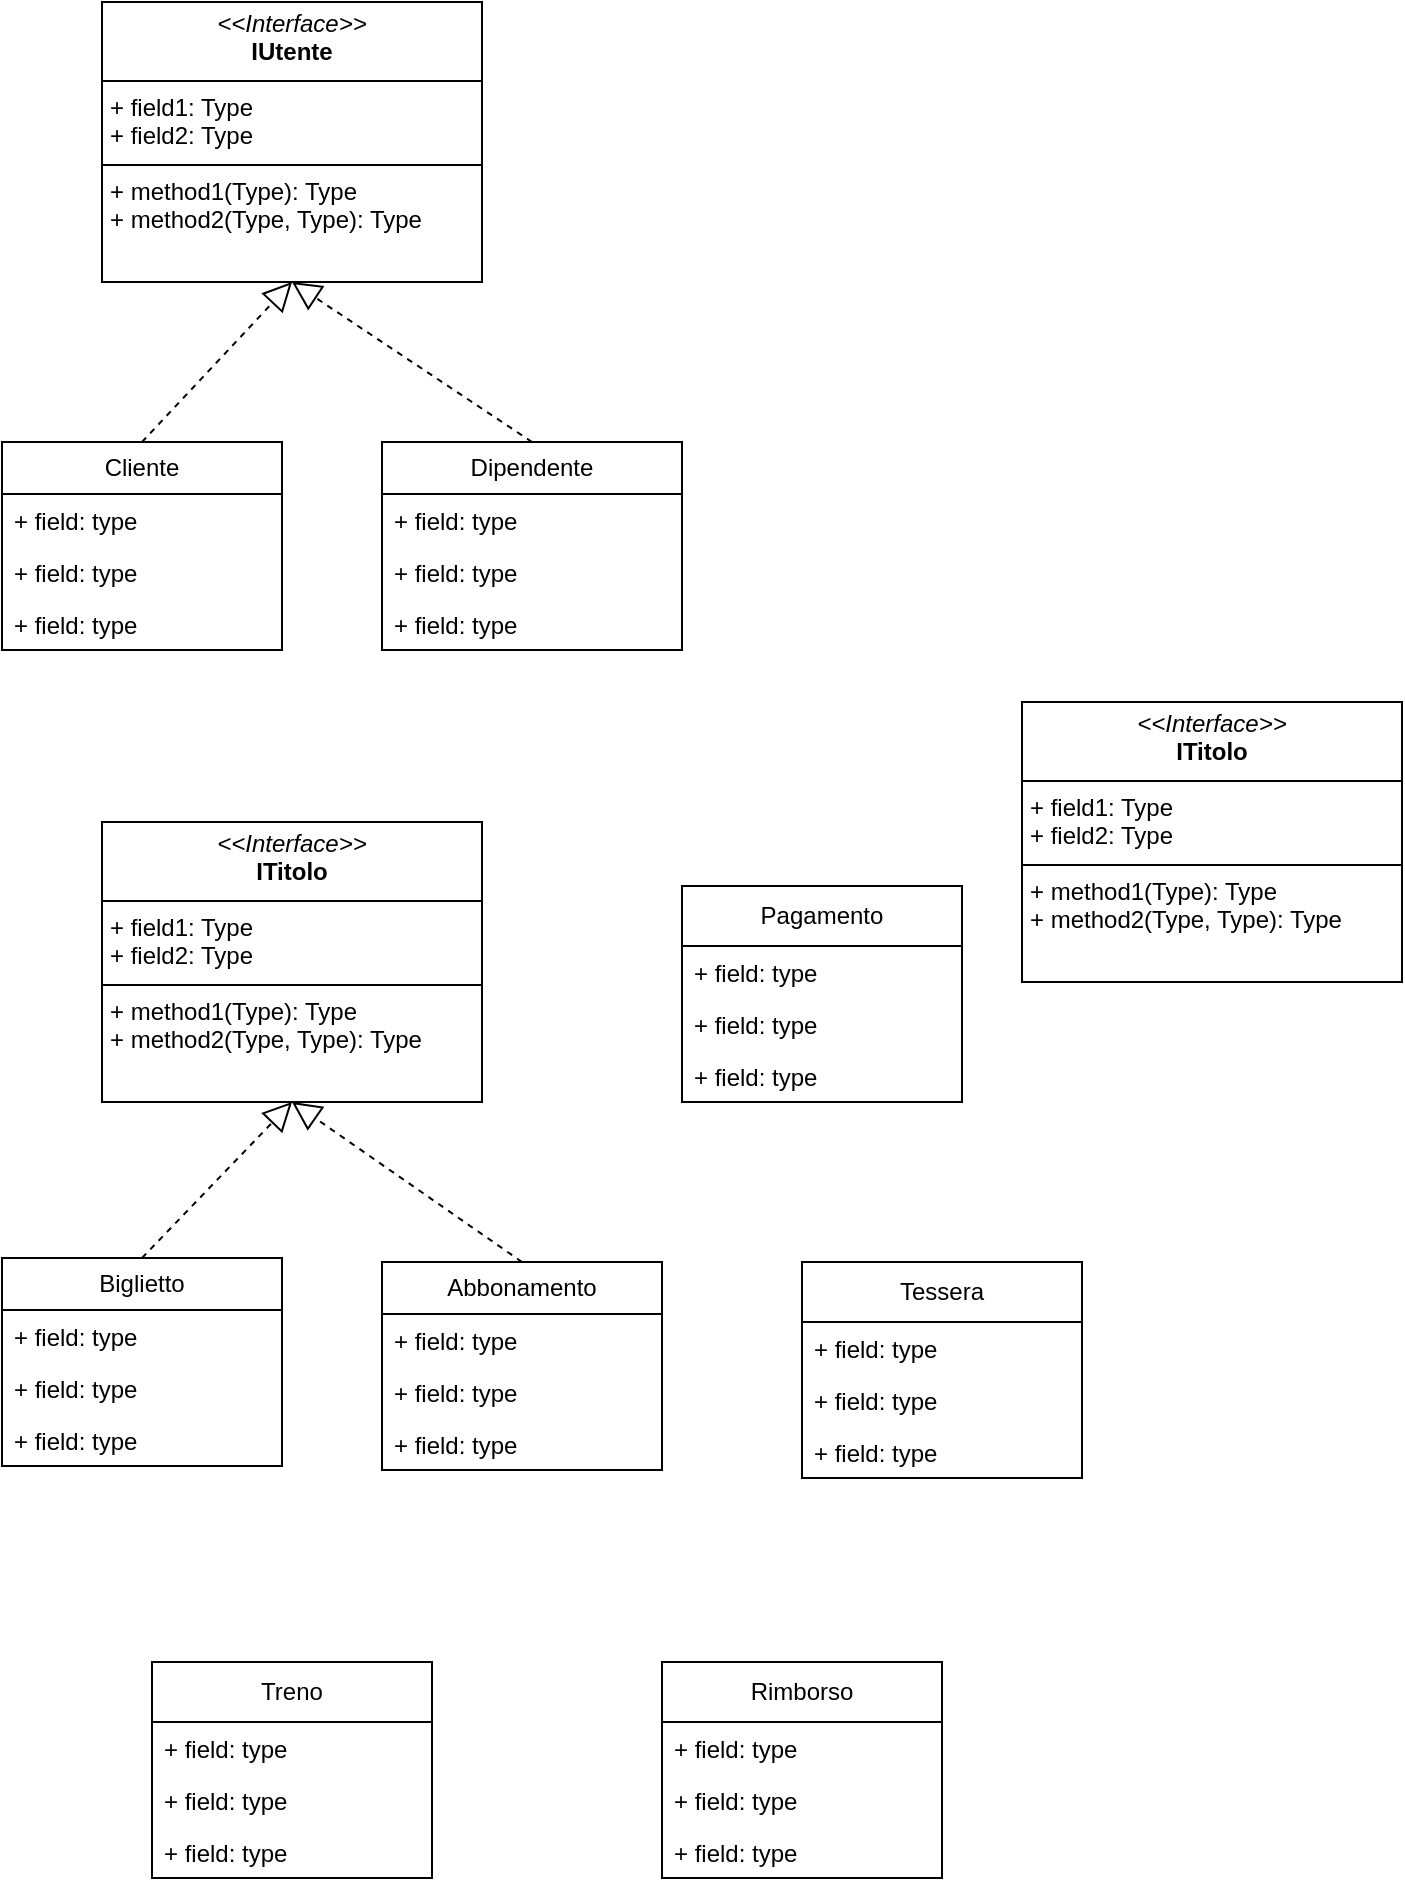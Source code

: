 <mxfile version="26.0.11">
  <diagram name="Pagina-1" id="EaxgUiLE4IJ5SzCXhO8B">
    <mxGraphModel grid="1" page="1" gridSize="10" guides="1" tooltips="1" connect="1" arrows="1" fold="1" pageScale="1" pageWidth="827" pageHeight="1169" math="0" shadow="0">
      <root>
        <mxCell id="0" />
        <mxCell id="1" parent="0" />
        <mxCell id="TGFq0x6IpUhYrg8M3omt-1" value="Cliente" style="swimlane;fontStyle=0;childLayout=stackLayout;horizontal=1;startSize=26;fillColor=none;horizontalStack=0;resizeParent=1;resizeParentMax=0;resizeLast=0;collapsible=1;marginBottom=0;whiteSpace=wrap;html=1;" vertex="1" parent="1">
          <mxGeometry x="50" y="270" width="140" height="104" as="geometry" />
        </mxCell>
        <mxCell id="TGFq0x6IpUhYrg8M3omt-2" value="+ field: type" style="text;strokeColor=none;fillColor=none;align=left;verticalAlign=top;spacingLeft=4;spacingRight=4;overflow=hidden;rotatable=0;points=[[0,0.5],[1,0.5]];portConstraint=eastwest;whiteSpace=wrap;html=1;" vertex="1" parent="TGFq0x6IpUhYrg8M3omt-1">
          <mxGeometry y="26" width="140" height="26" as="geometry" />
        </mxCell>
        <mxCell id="TGFq0x6IpUhYrg8M3omt-3" value="+ field: type" style="text;strokeColor=none;fillColor=none;align=left;verticalAlign=top;spacingLeft=4;spacingRight=4;overflow=hidden;rotatable=0;points=[[0,0.5],[1,0.5]];portConstraint=eastwest;whiteSpace=wrap;html=1;" vertex="1" parent="TGFq0x6IpUhYrg8M3omt-1">
          <mxGeometry y="52" width="140" height="26" as="geometry" />
        </mxCell>
        <mxCell id="TGFq0x6IpUhYrg8M3omt-4" value="+ field: type" style="text;strokeColor=none;fillColor=none;align=left;verticalAlign=top;spacingLeft=4;spacingRight=4;overflow=hidden;rotatable=0;points=[[0,0.5],[1,0.5]];portConstraint=eastwest;whiteSpace=wrap;html=1;" vertex="1" parent="TGFq0x6IpUhYrg8M3omt-1">
          <mxGeometry y="78" width="140" height="26" as="geometry" />
        </mxCell>
        <mxCell id="TGFq0x6IpUhYrg8M3omt-5" value="Dipendente" style="swimlane;fontStyle=0;childLayout=stackLayout;horizontal=1;startSize=26;fillColor=none;horizontalStack=0;resizeParent=1;resizeParentMax=0;resizeLast=0;collapsible=1;marginBottom=0;whiteSpace=wrap;html=1;" vertex="1" parent="1">
          <mxGeometry x="240" y="270" width="150" height="104" as="geometry" />
        </mxCell>
        <mxCell id="TGFq0x6IpUhYrg8M3omt-6" value="+ field: type" style="text;strokeColor=none;fillColor=none;align=left;verticalAlign=top;spacingLeft=4;spacingRight=4;overflow=hidden;rotatable=0;points=[[0,0.5],[1,0.5]];portConstraint=eastwest;whiteSpace=wrap;html=1;" vertex="1" parent="TGFq0x6IpUhYrg8M3omt-5">
          <mxGeometry y="26" width="150" height="26" as="geometry" />
        </mxCell>
        <mxCell id="TGFq0x6IpUhYrg8M3omt-7" value="+ field: type" style="text;strokeColor=none;fillColor=none;align=left;verticalAlign=top;spacingLeft=4;spacingRight=4;overflow=hidden;rotatable=0;points=[[0,0.5],[1,0.5]];portConstraint=eastwest;whiteSpace=wrap;html=1;" vertex="1" parent="TGFq0x6IpUhYrg8M3omt-5">
          <mxGeometry y="52" width="150" height="26" as="geometry" />
        </mxCell>
        <mxCell id="TGFq0x6IpUhYrg8M3omt-8" value="+ field: type" style="text;strokeColor=none;fillColor=none;align=left;verticalAlign=top;spacingLeft=4;spacingRight=4;overflow=hidden;rotatable=0;points=[[0,0.5],[1,0.5]];portConstraint=eastwest;whiteSpace=wrap;html=1;" vertex="1" parent="TGFq0x6IpUhYrg8M3omt-5">
          <mxGeometry y="78" width="150" height="26" as="geometry" />
        </mxCell>
        <mxCell id="OdSbroLDjK8SDo7c2gSr-1" value="&lt;p style=&quot;margin:0px;margin-top:4px;text-align:center;&quot;&gt;&lt;i&gt;&amp;lt;&amp;lt;Interface&amp;gt;&amp;gt;&lt;/i&gt;&lt;br&gt;&lt;b&gt;IUtente&lt;/b&gt;&lt;/p&gt;&lt;hr size=&quot;1&quot; style=&quot;border-style:solid;&quot;&gt;&lt;p style=&quot;margin:0px;margin-left:4px;&quot;&gt;+ field1: Type&lt;br&gt;+ field2: Type&lt;/p&gt;&lt;hr size=&quot;1&quot; style=&quot;border-style:solid;&quot;&gt;&lt;p style=&quot;margin:0px;margin-left:4px;&quot;&gt;+ method1(Type): Type&lt;br&gt;+ method2(Type, Type): Type&lt;/p&gt;" style="verticalAlign=top;align=left;overflow=fill;html=1;whiteSpace=wrap;" vertex="1" parent="1">
          <mxGeometry x="100" y="50" width="190" height="140" as="geometry" />
        </mxCell>
        <mxCell id="OdSbroLDjK8SDo7c2gSr-3" value="" style="endArrow=block;dashed=1;endFill=0;endSize=12;html=1;rounded=0;entryX=0.5;entryY=1;entryDx=0;entryDy=0;exitX=0.5;exitY=0;exitDx=0;exitDy=0;" edge="1" parent="1" source="TGFq0x6IpUhYrg8M3omt-1" target="OdSbroLDjK8SDo7c2gSr-1">
          <mxGeometry width="160" relative="1" as="geometry">
            <mxPoint x="330" y="400" as="sourcePoint" />
            <mxPoint x="490" y="400" as="targetPoint" />
          </mxGeometry>
        </mxCell>
        <mxCell id="OdSbroLDjK8SDo7c2gSr-4" value="&lt;p style=&quot;margin:0px;margin-top:4px;text-align:center;&quot;&gt;&lt;i&gt;&amp;lt;&amp;lt;Interface&amp;gt;&amp;gt;&lt;/i&gt;&lt;br&gt;&lt;b&gt;ITitolo&lt;/b&gt;&lt;/p&gt;&lt;hr size=&quot;1&quot; style=&quot;border-style:solid;&quot;&gt;&lt;p style=&quot;margin:0px;margin-left:4px;&quot;&gt;+ field1: Type&lt;br&gt;+ field2: Type&lt;/p&gt;&lt;hr size=&quot;1&quot; style=&quot;border-style:solid;&quot;&gt;&lt;p style=&quot;margin:0px;margin-left:4px;&quot;&gt;+ method1(Type): Type&lt;br&gt;+ method2(Type, Type): Type&lt;/p&gt;" style="verticalAlign=top;align=left;overflow=fill;html=1;whiteSpace=wrap;" vertex="1" parent="1">
          <mxGeometry x="100" y="460" width="190" height="140" as="geometry" />
        </mxCell>
        <mxCell id="OdSbroLDjK8SDo7c2gSr-5" value="" style="endArrow=block;dashed=1;endFill=0;endSize=12;html=1;rounded=0;entryX=0.5;entryY=1;entryDx=0;entryDy=0;exitX=0.5;exitY=0;exitDx=0;exitDy=0;" edge="1" parent="1" source="TGFq0x6IpUhYrg8M3omt-5" target="OdSbroLDjK8SDo7c2gSr-1">
          <mxGeometry width="160" relative="1" as="geometry">
            <mxPoint x="330" y="400" as="sourcePoint" />
            <mxPoint x="490" y="400" as="targetPoint" />
          </mxGeometry>
        </mxCell>
        <mxCell id="OdSbroLDjK8SDo7c2gSr-6" value="Biglietto" style="swimlane;fontStyle=0;childLayout=stackLayout;horizontal=1;startSize=26;fillColor=none;horizontalStack=0;resizeParent=1;resizeParentMax=0;resizeLast=0;collapsible=1;marginBottom=0;whiteSpace=wrap;html=1;" vertex="1" parent="1">
          <mxGeometry x="50" y="678" width="140" height="104" as="geometry" />
        </mxCell>
        <mxCell id="OdSbroLDjK8SDo7c2gSr-7" value="+ field: type" style="text;strokeColor=none;fillColor=none;align=left;verticalAlign=top;spacingLeft=4;spacingRight=4;overflow=hidden;rotatable=0;points=[[0,0.5],[1,0.5]];portConstraint=eastwest;whiteSpace=wrap;html=1;" vertex="1" parent="OdSbroLDjK8SDo7c2gSr-6">
          <mxGeometry y="26" width="140" height="26" as="geometry" />
        </mxCell>
        <mxCell id="OdSbroLDjK8SDo7c2gSr-8" value="+ field: type" style="text;strokeColor=none;fillColor=none;align=left;verticalAlign=top;spacingLeft=4;spacingRight=4;overflow=hidden;rotatable=0;points=[[0,0.5],[1,0.5]];portConstraint=eastwest;whiteSpace=wrap;html=1;" vertex="1" parent="OdSbroLDjK8SDo7c2gSr-6">
          <mxGeometry y="52" width="140" height="26" as="geometry" />
        </mxCell>
        <mxCell id="OdSbroLDjK8SDo7c2gSr-9" value="+ field: type" style="text;strokeColor=none;fillColor=none;align=left;verticalAlign=top;spacingLeft=4;spacingRight=4;overflow=hidden;rotatable=0;points=[[0,0.5],[1,0.5]];portConstraint=eastwest;whiteSpace=wrap;html=1;" vertex="1" parent="OdSbroLDjK8SDo7c2gSr-6">
          <mxGeometry y="78" width="140" height="26" as="geometry" />
        </mxCell>
        <mxCell id="OdSbroLDjK8SDo7c2gSr-10" value="Abbonamento" style="swimlane;fontStyle=0;childLayout=stackLayout;horizontal=1;startSize=26;fillColor=none;horizontalStack=0;resizeParent=1;resizeParentMax=0;resizeLast=0;collapsible=1;marginBottom=0;whiteSpace=wrap;html=1;" vertex="1" parent="1">
          <mxGeometry x="240" y="680" width="140" height="104" as="geometry" />
        </mxCell>
        <mxCell id="OdSbroLDjK8SDo7c2gSr-11" value="+ field: type" style="text;strokeColor=none;fillColor=none;align=left;verticalAlign=top;spacingLeft=4;spacingRight=4;overflow=hidden;rotatable=0;points=[[0,0.5],[1,0.5]];portConstraint=eastwest;whiteSpace=wrap;html=1;" vertex="1" parent="OdSbroLDjK8SDo7c2gSr-10">
          <mxGeometry y="26" width="140" height="26" as="geometry" />
        </mxCell>
        <mxCell id="OdSbroLDjK8SDo7c2gSr-12" value="+ field: type" style="text;strokeColor=none;fillColor=none;align=left;verticalAlign=top;spacingLeft=4;spacingRight=4;overflow=hidden;rotatable=0;points=[[0,0.5],[1,0.5]];portConstraint=eastwest;whiteSpace=wrap;html=1;" vertex="1" parent="OdSbroLDjK8SDo7c2gSr-10">
          <mxGeometry y="52" width="140" height="26" as="geometry" />
        </mxCell>
        <mxCell id="OdSbroLDjK8SDo7c2gSr-13" value="+ field: type" style="text;strokeColor=none;fillColor=none;align=left;verticalAlign=top;spacingLeft=4;spacingRight=4;overflow=hidden;rotatable=0;points=[[0,0.5],[1,0.5]];portConstraint=eastwest;whiteSpace=wrap;html=1;" vertex="1" parent="OdSbroLDjK8SDo7c2gSr-10">
          <mxGeometry y="78" width="140" height="26" as="geometry" />
        </mxCell>
        <mxCell id="OdSbroLDjK8SDo7c2gSr-14" value="" style="endArrow=block;dashed=1;endFill=0;endSize=12;html=1;rounded=0;exitX=0.5;exitY=0;exitDx=0;exitDy=0;entryX=0.5;entryY=1;entryDx=0;entryDy=0;" edge="1" parent="1" source="OdSbroLDjK8SDo7c2gSr-6" target="OdSbroLDjK8SDo7c2gSr-4">
          <mxGeometry width="160" relative="1" as="geometry">
            <mxPoint x="330" y="500" as="sourcePoint" />
            <mxPoint x="120" y="650" as="targetPoint" />
          </mxGeometry>
        </mxCell>
        <mxCell id="OdSbroLDjK8SDo7c2gSr-15" value="" style="endArrow=block;dashed=1;endFill=0;endSize=12;html=1;rounded=0;entryX=0.5;entryY=1;entryDx=0;entryDy=0;exitX=0.5;exitY=0;exitDx=0;exitDy=0;" edge="1" parent="1" source="OdSbroLDjK8SDo7c2gSr-10" target="OdSbroLDjK8SDo7c2gSr-4">
          <mxGeometry width="160" relative="1" as="geometry">
            <mxPoint x="530" y="640" as="sourcePoint" />
            <mxPoint x="675" y="560" as="targetPoint" />
          </mxGeometry>
        </mxCell>
        <mxCell id="OdSbroLDjK8SDo7c2gSr-16" value="Treno" style="swimlane;fontStyle=0;childLayout=stackLayout;horizontal=1;startSize=30;fillColor=none;horizontalStack=0;resizeParent=1;resizeParentMax=0;resizeLast=0;collapsible=1;marginBottom=0;whiteSpace=wrap;html=1;" vertex="1" parent="1">
          <mxGeometry x="125" y="880" width="140" height="108" as="geometry" />
        </mxCell>
        <mxCell id="OdSbroLDjK8SDo7c2gSr-17" value="+ field: type" style="text;strokeColor=none;fillColor=none;align=left;verticalAlign=top;spacingLeft=4;spacingRight=4;overflow=hidden;rotatable=0;points=[[0,0.5],[1,0.5]];portConstraint=eastwest;whiteSpace=wrap;html=1;" vertex="1" parent="OdSbroLDjK8SDo7c2gSr-16">
          <mxGeometry y="30" width="140" height="26" as="geometry" />
        </mxCell>
        <mxCell id="OdSbroLDjK8SDo7c2gSr-18" value="+ field: type" style="text;strokeColor=none;fillColor=none;align=left;verticalAlign=top;spacingLeft=4;spacingRight=4;overflow=hidden;rotatable=0;points=[[0,0.5],[1,0.5]];portConstraint=eastwest;whiteSpace=wrap;html=1;" vertex="1" parent="OdSbroLDjK8SDo7c2gSr-16">
          <mxGeometry y="56" width="140" height="26" as="geometry" />
        </mxCell>
        <mxCell id="OdSbroLDjK8SDo7c2gSr-19" value="+ field: type" style="text;strokeColor=none;fillColor=none;align=left;verticalAlign=top;spacingLeft=4;spacingRight=4;overflow=hidden;rotatable=0;points=[[0,0.5],[1,0.5]];portConstraint=eastwest;whiteSpace=wrap;html=1;" vertex="1" parent="OdSbroLDjK8SDo7c2gSr-16">
          <mxGeometry y="82" width="140" height="26" as="geometry" />
        </mxCell>
        <mxCell id="OdSbroLDjK8SDo7c2gSr-20" value="Pagamento" style="swimlane;fontStyle=0;childLayout=stackLayout;horizontal=1;startSize=30;fillColor=none;horizontalStack=0;resizeParent=1;resizeParentMax=0;resizeLast=0;collapsible=1;marginBottom=0;whiteSpace=wrap;html=1;" vertex="1" parent="1">
          <mxGeometry x="390" y="492" width="140" height="108" as="geometry" />
        </mxCell>
        <mxCell id="OdSbroLDjK8SDo7c2gSr-21" value="+ field: type" style="text;strokeColor=none;fillColor=none;align=left;verticalAlign=top;spacingLeft=4;spacingRight=4;overflow=hidden;rotatable=0;points=[[0,0.5],[1,0.5]];portConstraint=eastwest;whiteSpace=wrap;html=1;" vertex="1" parent="OdSbroLDjK8SDo7c2gSr-20">
          <mxGeometry y="30" width="140" height="26" as="geometry" />
        </mxCell>
        <mxCell id="OdSbroLDjK8SDo7c2gSr-22" value="+ field: type" style="text;strokeColor=none;fillColor=none;align=left;verticalAlign=top;spacingLeft=4;spacingRight=4;overflow=hidden;rotatable=0;points=[[0,0.5],[1,0.5]];portConstraint=eastwest;whiteSpace=wrap;html=1;" vertex="1" parent="OdSbroLDjK8SDo7c2gSr-20">
          <mxGeometry y="56" width="140" height="26" as="geometry" />
        </mxCell>
        <mxCell id="OdSbroLDjK8SDo7c2gSr-23" value="+ field: type" style="text;strokeColor=none;fillColor=none;align=left;verticalAlign=top;spacingLeft=4;spacingRight=4;overflow=hidden;rotatable=0;points=[[0,0.5],[1,0.5]];portConstraint=eastwest;whiteSpace=wrap;html=1;" vertex="1" parent="OdSbroLDjK8SDo7c2gSr-20">
          <mxGeometry y="82" width="140" height="26" as="geometry" />
        </mxCell>
        <mxCell id="OdSbroLDjK8SDo7c2gSr-24" value="Tessera" style="swimlane;fontStyle=0;childLayout=stackLayout;horizontal=1;startSize=30;fillColor=none;horizontalStack=0;resizeParent=1;resizeParentMax=0;resizeLast=0;collapsible=1;marginBottom=0;whiteSpace=wrap;html=1;" vertex="1" parent="1">
          <mxGeometry x="450" y="680" width="140" height="108" as="geometry" />
        </mxCell>
        <mxCell id="OdSbroLDjK8SDo7c2gSr-25" value="+ field: type" style="text;strokeColor=none;fillColor=none;align=left;verticalAlign=top;spacingLeft=4;spacingRight=4;overflow=hidden;rotatable=0;points=[[0,0.5],[1,0.5]];portConstraint=eastwest;whiteSpace=wrap;html=1;" vertex="1" parent="OdSbroLDjK8SDo7c2gSr-24">
          <mxGeometry y="30" width="140" height="26" as="geometry" />
        </mxCell>
        <mxCell id="OdSbroLDjK8SDo7c2gSr-26" value="+ field: type" style="text;strokeColor=none;fillColor=none;align=left;verticalAlign=top;spacingLeft=4;spacingRight=4;overflow=hidden;rotatable=0;points=[[0,0.5],[1,0.5]];portConstraint=eastwest;whiteSpace=wrap;html=1;" vertex="1" parent="OdSbroLDjK8SDo7c2gSr-24">
          <mxGeometry y="56" width="140" height="26" as="geometry" />
        </mxCell>
        <mxCell id="OdSbroLDjK8SDo7c2gSr-27" value="+ field: type" style="text;strokeColor=none;fillColor=none;align=left;verticalAlign=top;spacingLeft=4;spacingRight=4;overflow=hidden;rotatable=0;points=[[0,0.5],[1,0.5]];portConstraint=eastwest;whiteSpace=wrap;html=1;" vertex="1" parent="OdSbroLDjK8SDo7c2gSr-24">
          <mxGeometry y="82" width="140" height="26" as="geometry" />
        </mxCell>
        <mxCell id="OdSbroLDjK8SDo7c2gSr-28" value="Rimborso" style="swimlane;fontStyle=0;childLayout=stackLayout;horizontal=1;startSize=30;fillColor=none;horizontalStack=0;resizeParent=1;resizeParentMax=0;resizeLast=0;collapsible=1;marginBottom=0;whiteSpace=wrap;html=1;" vertex="1" parent="1">
          <mxGeometry x="380" y="880" width="140" height="108" as="geometry" />
        </mxCell>
        <mxCell id="OdSbroLDjK8SDo7c2gSr-29" value="+ field: type" style="text;strokeColor=none;fillColor=none;align=left;verticalAlign=top;spacingLeft=4;spacingRight=4;overflow=hidden;rotatable=0;points=[[0,0.5],[1,0.5]];portConstraint=eastwest;whiteSpace=wrap;html=1;" vertex="1" parent="OdSbroLDjK8SDo7c2gSr-28">
          <mxGeometry y="30" width="140" height="26" as="geometry" />
        </mxCell>
        <mxCell id="OdSbroLDjK8SDo7c2gSr-30" value="+ field: type" style="text;strokeColor=none;fillColor=none;align=left;verticalAlign=top;spacingLeft=4;spacingRight=4;overflow=hidden;rotatable=0;points=[[0,0.5],[1,0.5]];portConstraint=eastwest;whiteSpace=wrap;html=1;" vertex="1" parent="OdSbroLDjK8SDo7c2gSr-28">
          <mxGeometry y="56" width="140" height="26" as="geometry" />
        </mxCell>
        <mxCell id="OdSbroLDjK8SDo7c2gSr-31" value="+ field: type" style="text;strokeColor=none;fillColor=none;align=left;verticalAlign=top;spacingLeft=4;spacingRight=4;overflow=hidden;rotatable=0;points=[[0,0.5],[1,0.5]];portConstraint=eastwest;whiteSpace=wrap;html=1;" vertex="1" parent="OdSbroLDjK8SDo7c2gSr-28">
          <mxGeometry y="82" width="140" height="26" as="geometry" />
        </mxCell>
        <mxCell id="JGuSJVtaBUqYK9uoyxFp-1" value="&lt;p style=&quot;margin:0px;margin-top:4px;text-align:center;&quot;&gt;&lt;i&gt;&amp;lt;&amp;lt;Interface&amp;gt;&amp;gt;&lt;/i&gt;&lt;br&gt;&lt;b&gt;ITitolo&lt;/b&gt;&lt;/p&gt;&lt;hr size=&quot;1&quot; style=&quot;border-style:solid;&quot;&gt;&lt;p style=&quot;margin:0px;margin-left:4px;&quot;&gt;+ field1: Type&lt;br&gt;+ field2: Type&lt;/p&gt;&lt;hr size=&quot;1&quot; style=&quot;border-style:solid;&quot;&gt;&lt;p style=&quot;margin:0px;margin-left:4px;&quot;&gt;+ method1(Type): Type&lt;br&gt;+ method2(Type, Type): Type&lt;/p&gt;" style="verticalAlign=top;align=left;overflow=fill;html=1;whiteSpace=wrap;" vertex="1" parent="1">
          <mxGeometry x="560" y="400" width="190" height="140" as="geometry" />
        </mxCell>
      </root>
    </mxGraphModel>
  </diagram>
</mxfile>
